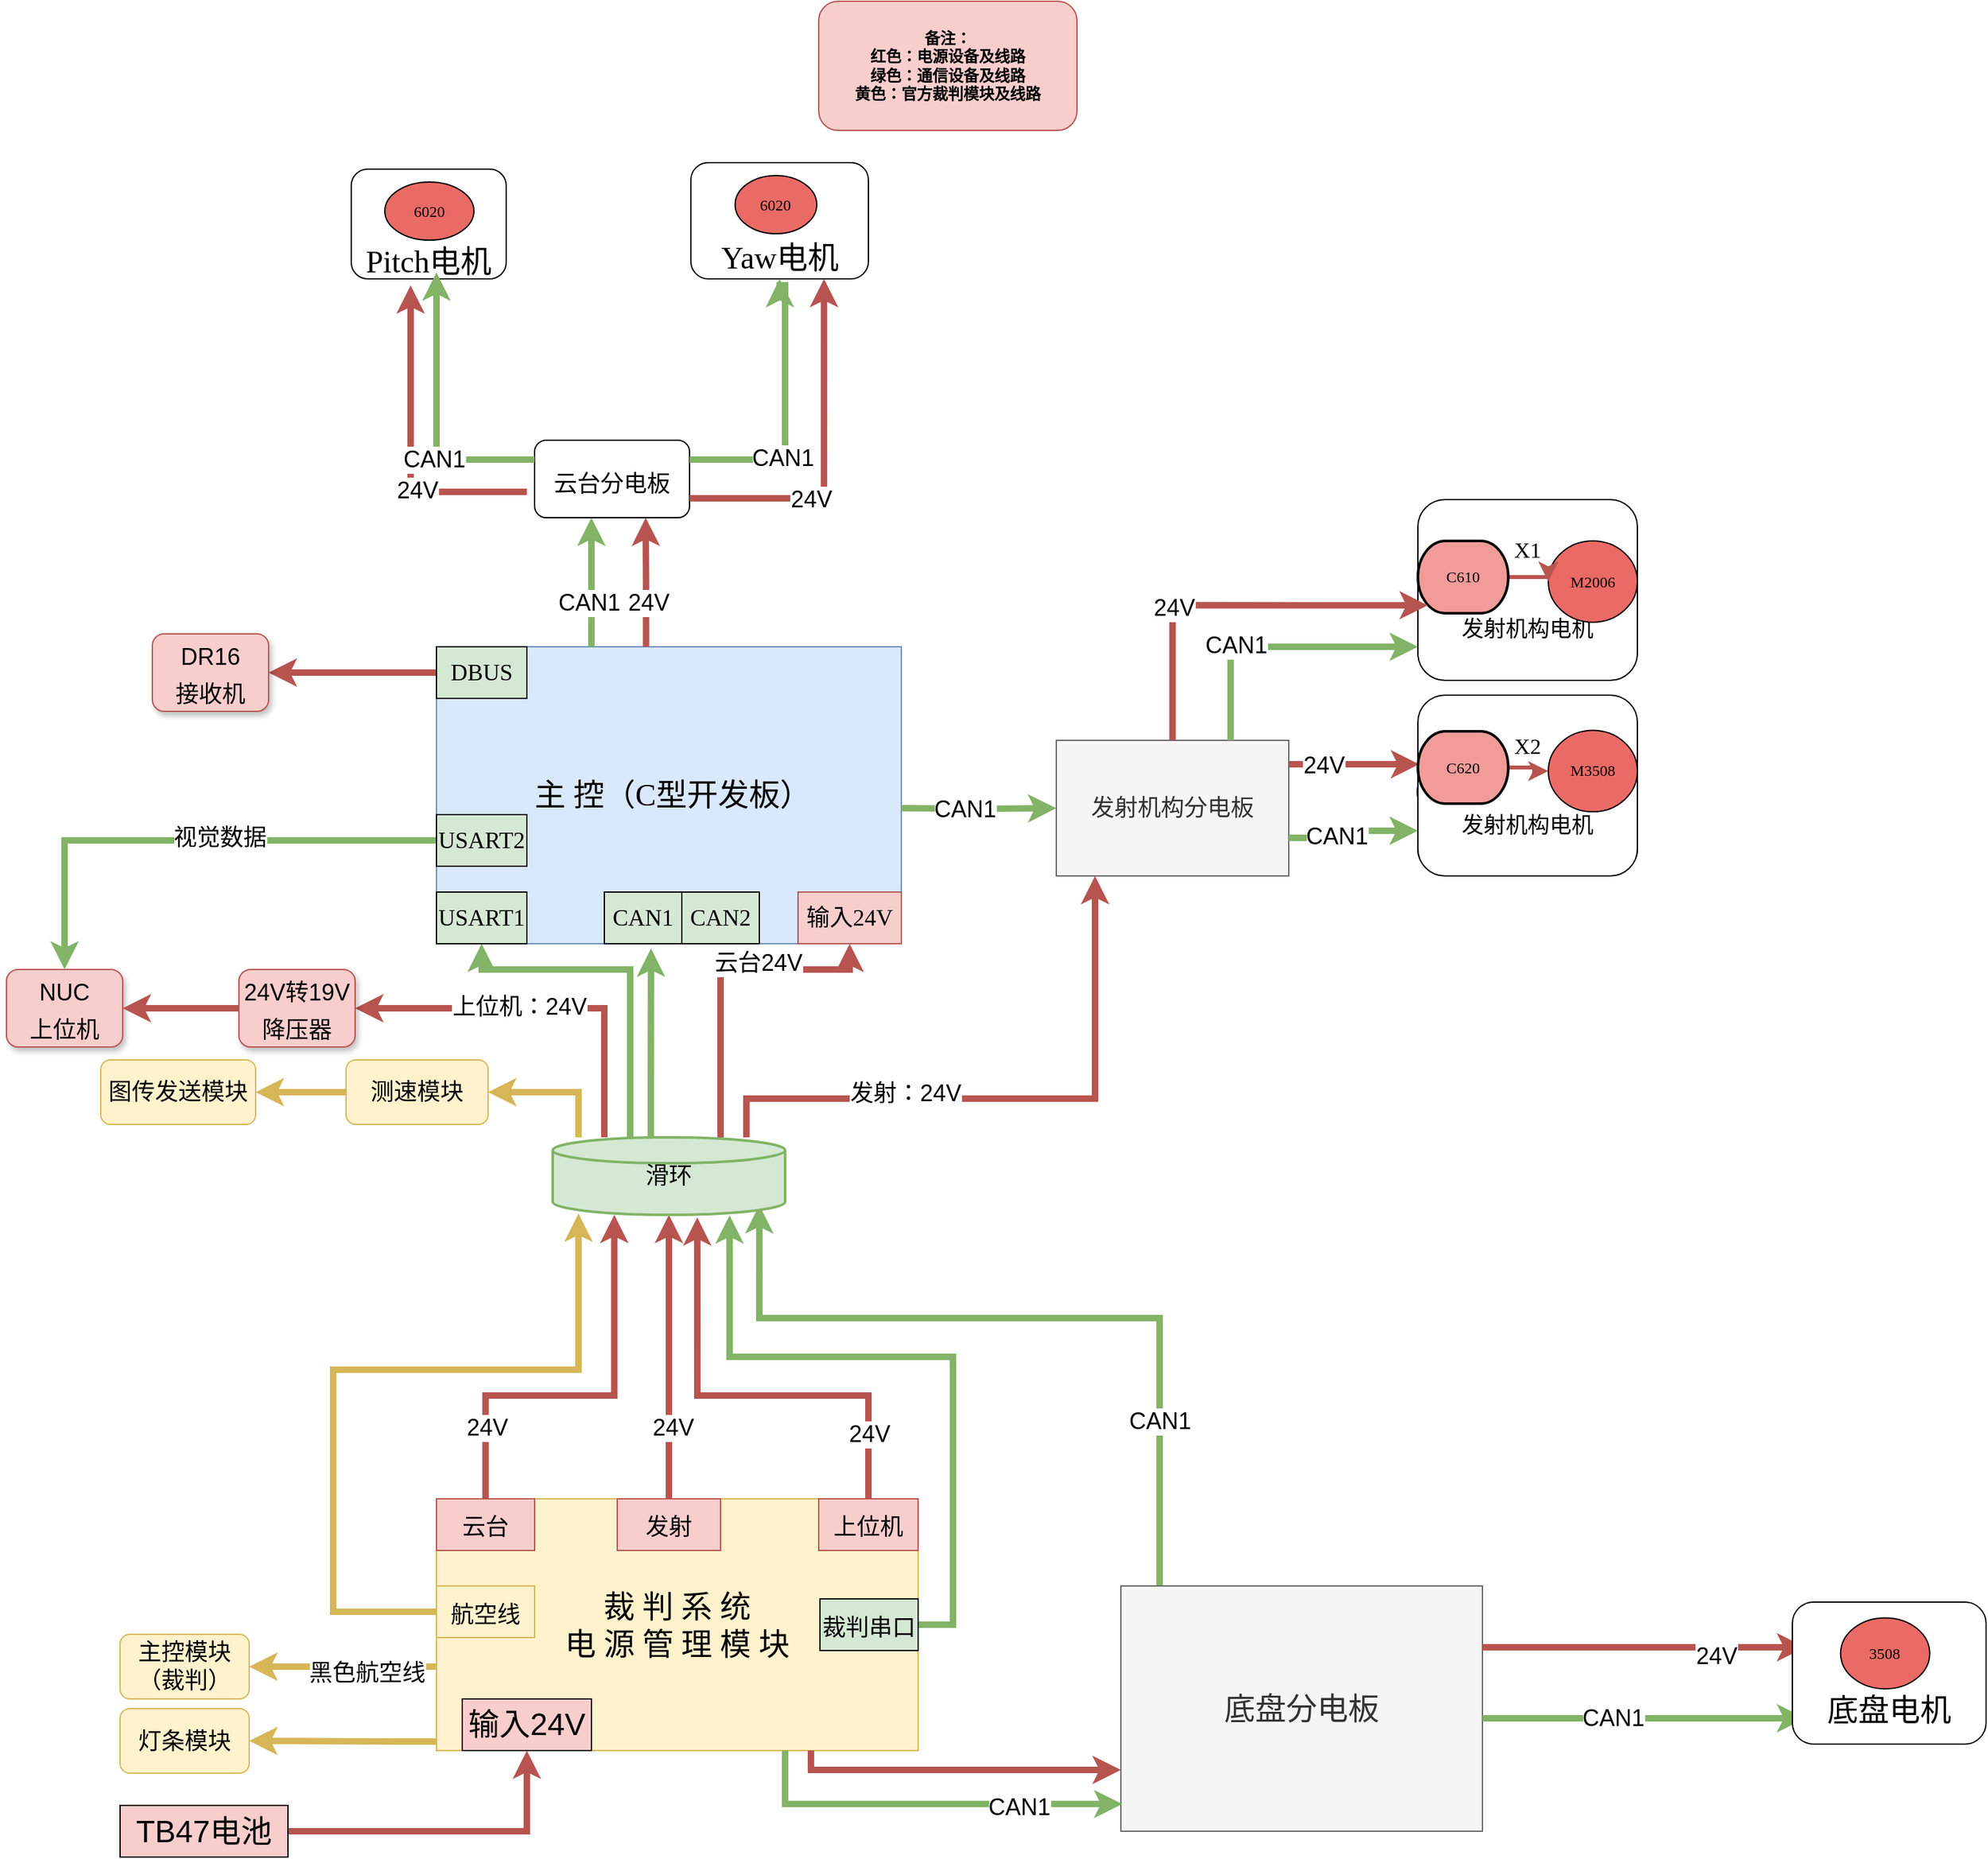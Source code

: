 <mxfile version="15.6.6" type="device"><diagram id="tVfhdfk63OI3X0aeYaNk" name="Page-1"><mxGraphModel dx="1221" dy="1850" grid="1" gridSize="10" guides="1" tooltips="1" connect="1" arrows="1" fold="1" page="1" pageScale="1" pageWidth="827" pageHeight="1169" math="0" shadow="0"><root><mxCell id="0"/><mxCell id="1" parent="0"/><mxCell id="qn-jRn1c4v7VKbT_ucUN-3" value="&lt;font face=&quot;Times New Roman&quot; style=&quot;font-size: 24px&quot;&gt;&amp;nbsp;主 控（C型开发板）&lt;/font&gt;" style="rounded=0;whiteSpace=wrap;html=1;fillColor=#dae8fc;strokeColor=#6c8ebf;" parent="1" vertex="1"><mxGeometry x="420" y="480" width="360" height="230" as="geometry"/></mxCell><mxCell id="qn-jRn1c4v7VKbT_ucUN-4" style="edgeStyle=orthogonalEdgeStyle;rounded=0;orthogonalLoop=1;jettySize=auto;html=1;entryX=1;entryY=0.5;entryDx=0;entryDy=0;fontSize=18;fillColor=#f8cecc;strokeColor=#b85450;strokeWidth=5;" parent="1" source="qn-jRn1c4v7VKbT_ucUN-5" target="qn-jRn1c4v7VKbT_ucUN-52" edge="1"><mxGeometry relative="1" as="geometry"/></mxCell><mxCell id="qn-jRn1c4v7VKbT_ucUN-5" value="&lt;font face=&quot;Times New Roman&quot; style=&quot;font-size: 18px&quot;&gt;DBUS&lt;/font&gt;" style="rounded=0;whiteSpace=wrap;html=1;fillColor=#D5E8D4;" parent="1" vertex="1"><mxGeometry x="420" y="480" width="70" height="40" as="geometry"/></mxCell><mxCell id="qn-jRn1c4v7VKbT_ucUN-6" style="edgeStyle=orthogonalEdgeStyle;rounded=0;orthogonalLoop=1;jettySize=auto;html=1;entryX=1;entryY=0.5;entryDx=0;entryDy=0;strokeWidth=5;fillColor=#fff2cc;strokeColor=#d6b656;" parent="1" source="qn-jRn1c4v7VKbT_ucUN-9" target="qn-jRn1c4v7VKbT_ucUN-20" edge="1"><mxGeometry relative="1" as="geometry"><Array as="points"><mxPoint x="390" y="1270"/><mxPoint x="390" y="1270"/></Array></mxGeometry></mxCell><mxCell id="qn-jRn1c4v7VKbT_ucUN-7" value="&lt;font style=&quot;font-size: 18px&quot;&gt;黑色航空线&lt;/font&gt;" style="text;html=1;resizable=0;points=[];align=center;verticalAlign=middle;labelBackgroundColor=#ffffff;" parent="qn-jRn1c4v7VKbT_ucUN-6" vertex="1" connectable="0"><mxGeometry x="-0.256" y="5" relative="1" as="geometry"><mxPoint as="offset"/></mxGeometry></mxCell><mxCell id="qn-jRn1c4v7VKbT_ucUN-8" style="edgeStyle=orthogonalEdgeStyle;rounded=0;orthogonalLoop=1;jettySize=auto;html=1;entryX=1;entryY=0.5;entryDx=0;entryDy=0;strokeWidth=5;fillColor=#fff2cc;strokeColor=#d6b656;" parent="1" source="qn-jRn1c4v7VKbT_ucUN-9" target="qn-jRn1c4v7VKbT_ucUN-21" edge="1"><mxGeometry relative="1" as="geometry"><Array as="points"><mxPoint x="390" y="1328"/><mxPoint x="390" y="1328"/></Array></mxGeometry></mxCell><mxCell id="qn-jRn1c4v7VKbT_ucUN-9" value="&lt;font style=&quot;font-size: 24px&quot;&gt;裁 判 系 统&lt;br&gt;电 源 管 理 模 块&lt;/font&gt;" style="rounded=0;whiteSpace=wrap;html=1;fontFamily=Times New Roman;fillColor=#fff2cc;strokeColor=#d6b656;" parent="1" vertex="1"><mxGeometry x="420" y="1140" width="373" height="195" as="geometry"/></mxCell><mxCell id="qn-jRn1c4v7VKbT_ucUN-12" style="edgeStyle=orthogonalEdgeStyle;rounded=0;orthogonalLoop=1;jettySize=auto;html=1;entryX=0.622;entryY=1.033;entryDx=0;entryDy=0;entryPerimeter=0;fontSize=18;strokeWidth=5;fillColor=#f8cecc;strokeColor=#b85450;" parent="1" source="qn-jRn1c4v7VKbT_ucUN-13" target="qn-jRn1c4v7VKbT_ucUN-49" edge="1"><mxGeometry relative="1" as="geometry"><Array as="points"><mxPoint x="755" y="1060"/><mxPoint x="622" y="1060"/></Array></mxGeometry></mxCell><mxCell id="qn-jRn1c4v7VKbT_ucUN-13" value="&lt;font style=&quot;font-size: 18px&quot;&gt;上位机&lt;/font&gt;" style="rounded=0;whiteSpace=wrap;html=1;fontFamily=Times New Roman;fontSize=24;fillColor=#f8cecc;strokeColor=#b85450;" parent="1" vertex="1"><mxGeometry x="716" y="1140" width="77" height="40" as="geometry"/></mxCell><mxCell id="qn-jRn1c4v7VKbT_ucUN-14" style="edgeStyle=orthogonalEdgeStyle;rounded=0;orthogonalLoop=1;jettySize=auto;html=1;entryX=0.5;entryY=1;entryDx=0;entryDy=0;entryPerimeter=0;fontSize=18;fillColor=#f8cecc;strokeColor=#b85450;strokeWidth=5;" parent="1" source="qn-jRn1c4v7VKbT_ucUN-15" target="qn-jRn1c4v7VKbT_ucUN-49" edge="1"><mxGeometry relative="1" as="geometry"/></mxCell><mxCell id="qn-jRn1c4v7VKbT_ucUN-15" value="&lt;font style=&quot;font-size: 18px&quot;&gt;发射&lt;/font&gt;" style="rounded=0;whiteSpace=wrap;html=1;fontFamily=Times New Roman;fontSize=24;fillColor=#f8cecc;strokeColor=#b85450;" parent="1" vertex="1"><mxGeometry x="560" y="1140" width="80" height="40" as="geometry"/></mxCell><mxCell id="qn-jRn1c4v7VKbT_ucUN-16" style="edgeStyle=orthogonalEdgeStyle;rounded=0;orthogonalLoop=1;jettySize=auto;html=1;entryX=0.265;entryY=1;entryDx=0;entryDy=0;entryPerimeter=0;fontSize=12;fillColor=#f8cecc;strokeColor=#b85450;strokeWidth=5;" parent="1" source="qn-jRn1c4v7VKbT_ucUN-19" target="qn-jRn1c4v7VKbT_ucUN-49" edge="1"><mxGeometry relative="1" as="geometry"><Array as="points"><mxPoint x="458" y="1060"/><mxPoint x="558" y="1060"/></Array></mxGeometry></mxCell><mxCell id="qn-jRn1c4v7VKbT_ucUN-17" value="24V" style="edgeLabel;html=1;align=center;verticalAlign=middle;resizable=0;points=[];fontSize=18;" parent="qn-jRn1c4v7VKbT_ucUN-16" vertex="1" connectable="0"><mxGeometry x="-0.702" y="-1" relative="1" as="geometry"><mxPoint x="107" y="-200" as="offset"/></mxGeometry></mxCell><mxCell id="qn-jRn1c4v7VKbT_ucUN-18" value="24V" style="edgeLabel;html=1;align=center;verticalAlign=middle;resizable=0;points=[];fontSize=18;" parent="qn-jRn1c4v7VKbT_ucUN-16" vertex="1" connectable="0"><mxGeometry x="-0.656" y="-1" relative="1" as="geometry"><mxPoint as="offset"/></mxGeometry></mxCell><mxCell id="qn-jRn1c4v7VKbT_ucUN-19" value="&lt;font style=&quot;font-size: 18px&quot;&gt;云台&lt;/font&gt;" style="rounded=0;whiteSpace=wrap;html=1;fontFamily=Times New Roman;fontSize=24;fillColor=#f8cecc;strokeColor=#b85450;" parent="1" vertex="1"><mxGeometry x="420" y="1140" width="76" height="40" as="geometry"/></mxCell><mxCell id="qn-jRn1c4v7VKbT_ucUN-20" value="&lt;font style=&quot;font-size: 18px&quot;&gt;主控模块（裁判）&lt;/font&gt;" style="rounded=1;whiteSpace=wrap;html=1;fontFamily=Times New Roman;fontSize=12;fillColor=#fff2cc;strokeColor=#d6b656;" parent="1" vertex="1"><mxGeometry x="175" y="1245" width="100" height="50" as="geometry"/></mxCell><mxCell id="qn-jRn1c4v7VKbT_ucUN-21" value="&lt;font style=&quot;font-size: 18px&quot;&gt;灯条模块&lt;/font&gt;" style="rounded=1;whiteSpace=wrap;html=1;fontFamily=Times New Roman;fontSize=12;fillColor=#fff2cc;strokeColor=#d6b656;" parent="1" vertex="1"><mxGeometry x="175" y="1302.5" width="100" height="50" as="geometry"/></mxCell><mxCell id="qn-jRn1c4v7VKbT_ucUN-22" style="edgeStyle=orthogonalEdgeStyle;rounded=0;orthogonalLoop=1;jettySize=auto;html=1;entryX=0.973;entryY=1;entryDx=0;entryDy=0;entryPerimeter=0;strokeWidth=5;fillColor=#d5e8d4;strokeColor=#82b366;" parent="1" source="qn-jRn1c4v7VKbT_ucUN-36" edge="1"><mxGeometry relative="1" as="geometry"><mxPoint x="1070.1" y="1200" as="sourcePoint"/><mxPoint x="670.049" y="912.5" as="targetPoint"/><Array as="points"><mxPoint x="980" y="1000"/><mxPoint x="670" y="1000"/></Array></mxGeometry></mxCell><mxCell id="qn-jRn1c4v7VKbT_ucUN-23" value="&lt;font style=&quot;font-size: 18px&quot;&gt;CAN1&lt;/font&gt;" style="edgeLabel;html=1;align=center;verticalAlign=middle;resizable=0;points=[];" parent="qn-jRn1c4v7VKbT_ucUN-22" vertex="1" connectable="0"><mxGeometry x="-0.664" y="-3" relative="1" as="geometry"><mxPoint x="-3" y="-26" as="offset"/></mxGeometry></mxCell><mxCell id="qn-jRn1c4v7VKbT_ucUN-36" value="底盘分电板" style="rounded=0;whiteSpace=wrap;html=1;fontSize=24;fillColor=#f5f5f5;strokeColor=#666666;fontColor=#333333;" parent="1" vertex="1"><mxGeometry x="950" y="1207.5" width="280" height="190" as="geometry"/></mxCell><mxCell id="qn-jRn1c4v7VKbT_ucUN-37" value="输入24V" style="rounded=0;whiteSpace=wrap;html=1;fontSize=24;fillColor=#F8CECC;" parent="1" vertex="1"><mxGeometry x="440" y="1295" width="100" height="40" as="geometry"/></mxCell><mxCell id="qn-jRn1c4v7VKbT_ucUN-38" style="edgeStyle=orthogonalEdgeStyle;rounded=0;orthogonalLoop=1;jettySize=auto;html=1;entryX=0.5;entryY=1;entryDx=0;entryDy=0;strokeWidth=5;fillColor=#f8cecc;strokeColor=#b85450;" parent="1" source="qn-jRn1c4v7VKbT_ucUN-39" target="qn-jRn1c4v7VKbT_ucUN-37" edge="1"><mxGeometry relative="1" as="geometry"/></mxCell><mxCell id="qn-jRn1c4v7VKbT_ucUN-39" value="TB47电池" style="rounded=0;whiteSpace=wrap;html=1;fontSize=24;fillColor=#F8CECC;" parent="1" vertex="1"><mxGeometry x="175" y="1377.5" width="130" height="40" as="geometry"/></mxCell><mxCell id="qn-jRn1c4v7VKbT_ucUN-40" style="edgeStyle=orthogonalEdgeStyle;rounded=0;orthogonalLoop=1;jettySize=auto;html=1;entryX=1;entryY=0.5;entryDx=0;entryDy=0;fontSize=18;strokeWidth=5;fillColor=#f8cecc;strokeColor=#b85450;" parent="1" source="qn-jRn1c4v7VKbT_ucUN-49" target="qn-jRn1c4v7VKbT_ucUN-69" edge="1"><mxGeometry relative="1" as="geometry"><Array as="points"><mxPoint x="550" y="760"/></Array></mxGeometry></mxCell><mxCell id="qn-jRn1c4v7VKbT_ucUN-41" value="上位机：24V" style="edgeLabel;html=1;align=center;verticalAlign=middle;resizable=0;points=[];fontSize=18;" parent="qn-jRn1c4v7VKbT_ucUN-40" vertex="1" connectable="0"><mxGeometry x="0.135" y="-1" relative="1" as="geometry"><mxPoint as="offset"/></mxGeometry></mxCell><mxCell id="qn-jRn1c4v7VKbT_ucUN-42" style="edgeStyle=orthogonalEdgeStyle;rounded=0;orthogonalLoop=1;jettySize=auto;html=1;entryX=0.603;entryY=1.092;entryDx=0;entryDy=0;entryPerimeter=0;fontSize=18;strokeWidth=5;fillColor=#d5e8d4;strokeColor=#82b366;" parent="1" source="qn-jRn1c4v7VKbT_ucUN-49" target="qn-jRn1c4v7VKbT_ucUN-62" edge="1"><mxGeometry relative="1" as="geometry"><Array as="points"><mxPoint x="586" y="820"/><mxPoint x="586" y="820"/></Array></mxGeometry></mxCell><mxCell id="qn-jRn1c4v7VKbT_ucUN-44" style="edgeStyle=orthogonalEdgeStyle;rounded=0;orthogonalLoop=1;jettySize=auto;html=1;fontSize=18;strokeWidth=5;fillColor=#f8cecc;strokeColor=#b85450;" parent="1" source="qn-jRn1c4v7VKbT_ucUN-49" target="qn-jRn1c4v7VKbT_ucUN-98" edge="1"><mxGeometry relative="1" as="geometry"><mxPoint x="930.0" y="650" as="targetPoint"/><Array as="points"><mxPoint x="660" y="830"/><mxPoint x="930" y="830"/></Array></mxGeometry></mxCell><mxCell id="qn-jRn1c4v7VKbT_ucUN-45" value="发射：24V" style="edgeLabel;html=1;align=center;verticalAlign=middle;resizable=0;points=[];fontSize=18;" parent="qn-jRn1c4v7VKbT_ucUN-44" vertex="1" connectable="0"><mxGeometry x="-0.353" y="4" relative="1" as="geometry"><mxPoint as="offset"/></mxGeometry></mxCell><mxCell id="qn-jRn1c4v7VKbT_ucUN-46" style="edgeStyle=orthogonalEdgeStyle;rounded=0;orthogonalLoop=1;jettySize=auto;html=1;entryX=0.5;entryY=1;entryDx=0;entryDy=0;strokeWidth=5;fillColor=#d5e8d4;strokeColor=#82b366;" parent="1" source="qn-jRn1c4v7VKbT_ucUN-49" target="qn-jRn1c4v7VKbT_ucUN-75" edge="1"><mxGeometry relative="1" as="geometry"><Array as="points"><mxPoint x="570" y="730"/><mxPoint x="455" y="730"/></Array></mxGeometry></mxCell><mxCell id="qn-jRn1c4v7VKbT_ucUN-47" style="edgeStyle=orthogonalEdgeStyle;rounded=0;orthogonalLoop=1;jettySize=auto;html=1;entryX=0.5;entryY=1;entryDx=0;entryDy=0;strokeWidth=5;fillColor=#f8cecc;strokeColor=#b85450;" parent="1" source="qn-jRn1c4v7VKbT_ucUN-49" target="qn-jRn1c4v7VKbT_ucUN-61" edge="1"><mxGeometry relative="1" as="geometry"><Array as="points"><mxPoint x="640" y="730"/><mxPoint x="740" y="730"/></Array></mxGeometry></mxCell><mxCell id="qn-jRn1c4v7VKbT_ucUN-48" value="&lt;font style=&quot;font-size: 18px&quot;&gt;云台24V&lt;/font&gt;" style="text;html=1;resizable=0;points=[];align=center;verticalAlign=middle;labelBackgroundColor=#ffffff;" parent="qn-jRn1c4v7VKbT_ucUN-47" vertex="1" connectable="0"><mxGeometry x="0.04" y="-29" relative="1" as="geometry"><mxPoint x="29" y="-34" as="offset"/></mxGeometry></mxCell><mxCell id="qn-jRn1c4v7VKbT_ucUN-49" value="&lt;font style=&quot;font-size: 18px&quot;&gt;滑环&lt;/font&gt;" style="strokeWidth=2;html=1;shape=mxgraph.flowchart.database;whiteSpace=wrap;fillColor=#d5e8d4;strokeColor=#82b366;" parent="1" vertex="1"><mxGeometry x="510" y="860" width="180" height="60" as="geometry"/></mxCell><mxCell id="qn-jRn1c4v7VKbT_ucUN-50" value="24V" style="edgeLabel;html=1;align=center;verticalAlign=middle;resizable=0;points=[];fontSize=18;" parent="1" vertex="1" connectable="0"><mxGeometry x="566" y="1080" as="geometry"><mxPoint x="37" y="5" as="offset"/></mxGeometry></mxCell><mxCell id="qn-jRn1c4v7VKbT_ucUN-51" value="24V" style="edgeLabel;html=1;align=center;verticalAlign=middle;resizable=0;points=[];fontSize=18;" parent="1" vertex="1" connectable="0"><mxGeometry x="754.5" y="1090" as="geometry"/></mxCell><mxCell id="qn-jRn1c4v7VKbT_ucUN-52" value="&lt;font style=&quot;font-size: 18px&quot;&gt;DR16&lt;br&gt;接收机&lt;/font&gt;" style="rounded=1;whiteSpace=wrap;html=1;fontSize=24;fillColor=#f8cecc;shadow=1;strokeColor=#b85450;" parent="1" vertex="1"><mxGeometry x="200" y="470" width="90" height="60" as="geometry"/></mxCell><mxCell id="qn-jRn1c4v7VKbT_ucUN-53" style="edgeStyle=orthogonalEdgeStyle;rounded=0;orthogonalLoop=1;jettySize=auto;html=1;fontSize=18;strokeWidth=5;fillColor=#d5e8d4;strokeColor=#82b366;" parent="1" target="qn-jRn1c4v7VKbT_ucUN-98" edge="1"><mxGeometry relative="1" as="geometry"><mxPoint x="780" y="605" as="sourcePoint"/><mxPoint x="897.83" y="604.975" as="targetPoint"/></mxGeometry></mxCell><mxCell id="qn-jRn1c4v7VKbT_ucUN-54" value="CAN1" style="edgeLabel;html=1;align=center;verticalAlign=middle;resizable=0;points=[];fontSize=18;" parent="qn-jRn1c4v7VKbT_ucUN-53" vertex="1" connectable="0"><mxGeometry x="-0.186" relative="1" as="geometry"><mxPoint as="offset"/></mxGeometry></mxCell><mxCell id="qn-jRn1c4v7VKbT_ucUN-59" style="edgeStyle=orthogonalEdgeStyle;rounded=0;orthogonalLoop=1;jettySize=auto;html=1;fontSize=12;entryX=0.115;entryY=0.983;entryDx=0;entryDy=0;entryPerimeter=0;fillColor=#fff2cc;strokeColor=#d6b656;strokeWidth=5;" parent="1" source="qn-jRn1c4v7VKbT_ucUN-60" target="qn-jRn1c4v7VKbT_ucUN-49" edge="1"><mxGeometry relative="1" as="geometry"><mxPoint x="350" y="930" as="targetPoint"/><Array as="points"><mxPoint x="340" y="1228"/><mxPoint x="340" y="1040"/><mxPoint x="530" y="1040"/><mxPoint x="530" y="919"/></Array></mxGeometry></mxCell><mxCell id="qn-jRn1c4v7VKbT_ucUN-60" value="&lt;span style=&quot;font-size: 18px&quot;&gt;航空线&lt;/span&gt;" style="rounded=0;whiteSpace=wrap;html=1;fontFamily=Times New Roman;fontSize=24;fillColor=#fff2cc;strokeColor=#d6b656;" parent="1" vertex="1"><mxGeometry x="420" y="1207.5" width="76" height="40" as="geometry"/></mxCell><mxCell id="qn-jRn1c4v7VKbT_ucUN-61" value="&lt;font style=&quot;font-size: 18px&quot;&gt;输入24V&lt;/font&gt;" style="rounded=0;whiteSpace=wrap;html=1;fontFamily=Times New Roman;fillColor=#f8cecc;strokeColor=#b85450;" parent="1" vertex="1"><mxGeometry x="700" y="670" width="80" height="40" as="geometry"/></mxCell><mxCell id="qn-jRn1c4v7VKbT_ucUN-62" value="&lt;font style=&quot;font-size: 18px&quot;&gt;CAN1&lt;/font&gt;" style="rounded=0;whiteSpace=wrap;html=1;fontFamily=Times New Roman;fillColor=#D5E8D4;" parent="1" vertex="1"><mxGeometry x="550" y="670" width="60" height="40" as="geometry"/></mxCell><mxCell id="qn-jRn1c4v7VKbT_ucUN-63" style="edgeStyle=orthogonalEdgeStyle;rounded=0;orthogonalLoop=1;jettySize=auto;html=1;entryX=0.761;entryY=1.006;entryDx=0;entryDy=0;entryPerimeter=0;fontSize=18;strokeWidth=5;fillColor=#d5e8d4;strokeColor=#82b366;" parent="1" source="qn-jRn1c4v7VKbT_ucUN-64" target="qn-jRn1c4v7VKbT_ucUN-49" edge="1"><mxGeometry relative="1" as="geometry"><Array as="points"><mxPoint x="820" y="1238"/><mxPoint x="820" y="1030"/><mxPoint x="647" y="1030"/></Array></mxGeometry></mxCell><mxCell id="qn-jRn1c4v7VKbT_ucUN-64" value="&lt;span style=&quot;font-size: 18px&quot;&gt;裁判串口&lt;/span&gt;" style="rounded=0;whiteSpace=wrap;html=1;fontFamily=Times New Roman;fontSize=24;fillColor=#D5E8D4;" parent="1" vertex="1"><mxGeometry x="717" y="1217.5" width="76" height="40" as="geometry"/></mxCell><mxCell id="qn-jRn1c4v7VKbT_ucUN-67" value="&lt;span style=&quot;font-size: 18px&quot;&gt;NUC&lt;br&gt;上位机&lt;/span&gt;" style="rounded=1;whiteSpace=wrap;html=1;fontSize=24;fillColor=#f8cecc;shadow=1;strokeColor=#b85450;" parent="1" vertex="1"><mxGeometry x="87" y="730" width="90" height="60" as="geometry"/></mxCell><mxCell id="qn-jRn1c4v7VKbT_ucUN-68" value="" style="edgeStyle=orthogonalEdgeStyle;rounded=0;orthogonalLoop=1;jettySize=auto;html=1;fontSize=18;fillColor=#f8cecc;strokeColor=#b85450;strokeWidth=5;" parent="1" source="qn-jRn1c4v7VKbT_ucUN-69" target="qn-jRn1c4v7VKbT_ucUN-67" edge="1"><mxGeometry relative="1" as="geometry"/></mxCell><mxCell id="qn-jRn1c4v7VKbT_ucUN-69" value="&lt;span style=&quot;font-size: 18px&quot;&gt;24V转19V&lt;br&gt;降压器&lt;/span&gt;" style="rounded=1;whiteSpace=wrap;html=1;fontSize=24;fillColor=#f8cecc;shadow=1;strokeColor=#b85450;" parent="1" vertex="1"><mxGeometry x="267" y="730" width="90" height="60" as="geometry"/></mxCell><mxCell id="qn-jRn1c4v7VKbT_ucUN-70" style="edgeStyle=orthogonalEdgeStyle;rounded=0;orthogonalLoop=1;jettySize=auto;html=1;entryX=1;entryY=0.5;entryDx=0;entryDy=0;fontSize=18;fillColor=#fff2cc;strokeColor=#d6b656;strokeWidth=5;" parent="1" source="qn-jRn1c4v7VKbT_ucUN-71" target="qn-jRn1c4v7VKbT_ucUN-72" edge="1"><mxGeometry relative="1" as="geometry"/></mxCell><mxCell id="qn-jRn1c4v7VKbT_ucUN-71" value="&lt;span style=&quot;font-size: 18px&quot;&gt;测速模块&lt;/span&gt;" style="rounded=1;whiteSpace=wrap;html=1;fontFamily=Times New Roman;fontSize=12;fillColor=#fff2cc;strokeColor=#d6b656;" parent="1" vertex="1"><mxGeometry x="350" y="800" width="110" height="50" as="geometry"/></mxCell><mxCell id="qn-jRn1c4v7VKbT_ucUN-72" value="&lt;font style=&quot;font-size: 18px&quot;&gt;图传发送模块&lt;/font&gt;" style="rounded=1;whiteSpace=wrap;html=1;fontFamily=Times New Roman;fontSize=12;fillColor=#fff2cc;strokeColor=#d6b656;" parent="1" vertex="1"><mxGeometry x="160" y="800" width="120" height="50" as="geometry"/></mxCell><mxCell id="qn-jRn1c4v7VKbT_ucUN-73" style="edgeStyle=orthogonalEdgeStyle;rounded=0;orthogonalLoop=1;jettySize=auto;html=1;entryX=1;entryY=0.5;entryDx=0;entryDy=0;fontSize=18;strokeWidth=5;fillColor=#fff2cc;strokeColor=#d6b656;" parent="1" target="qn-jRn1c4v7VKbT_ucUN-71" edge="1"><mxGeometry relative="1" as="geometry"><Array as="points"><mxPoint x="530" y="825"/></Array><mxPoint x="530" y="860" as="sourcePoint"/></mxGeometry></mxCell><mxCell id="qn-jRn1c4v7VKbT_ucUN-74" value="&lt;font style=&quot;font-size: 18px&quot;&gt;CAN2&lt;/font&gt;" style="rounded=0;whiteSpace=wrap;html=1;fontFamily=Times New Roman;fillColor=#D5E8D4;" parent="1" vertex="1"><mxGeometry x="610" y="670" width="60" height="40" as="geometry"/></mxCell><mxCell id="qn-jRn1c4v7VKbT_ucUN-75" value="&lt;font face=&quot;Times New Roman&quot;&gt;&lt;span style=&quot;font-size: 18px&quot;&gt;USART1&lt;/span&gt;&lt;/font&gt;" style="rounded=0;whiteSpace=wrap;html=1;fillColor=#D5E8D4;" parent="1" vertex="1"><mxGeometry x="420" y="670" width="70" height="40" as="geometry"/></mxCell><mxCell id="qn-jRn1c4v7VKbT_ucUN-76" value="" style="edgeStyle=orthogonalEdgeStyle;rounded=0;orthogonalLoop=1;jettySize=auto;html=1;entryX=-0.014;entryY=0.69;entryDx=0;entryDy=0;entryPerimeter=0;fontSize=18;strokeWidth=5;fillColor=#d5e8d4;strokeColor=#82b366;endArrow=none;" parent="1" edge="1"><mxGeometry relative="1" as="geometry"><mxPoint x="1230" y="1262.5" as="sourcePoint"/><mxPoint x="1229.16" y="1263.2" as="targetPoint"/></mxGeometry></mxCell><mxCell id="qn-jRn1c4v7VKbT_ucUN-80" value="" style="group" parent="1" vertex="1" connectable="0"><mxGeometry x="1180" y="552.5" width="170" height="140" as="geometry"/></mxCell><mxCell id="qn-jRn1c4v7VKbT_ucUN-81" value="&lt;font style=&quot;font-size: 17px&quot;&gt;X2&lt;br&gt;&lt;br&gt;发射结构电机&lt;/font&gt;" style="rounded=1;whiteSpace=wrap;html=1;fontFamily=Times New Roman;" parent="qn-jRn1c4v7VKbT_ucUN-80" vertex="1"><mxGeometry width="170" height="100" as="geometry"/></mxCell><mxCell id="qn-jRn1c4v7VKbT_ucUN-82" value="M3508" style="ellipse;whiteSpace=wrap;html=1;fontFamily=Times New Roman;fillColor=#EA6B66;" parent="qn-jRn1c4v7VKbT_ucUN-80" vertex="1"><mxGeometry x="101" y="19.5" width="69" height="45" as="geometry"/></mxCell><mxCell id="qn-jRn1c4v7VKbT_ucUN-83" style="edgeStyle=orthogonalEdgeStyle;rounded=0;orthogonalLoop=1;jettySize=auto;html=1;entryX=0;entryY=0.5;entryDx=0;entryDy=0;fontSize=24;fillColor=#f8cecc;strokeColor=#b85450;strokeWidth=3;" parent="qn-jRn1c4v7VKbT_ucUN-80" source="qn-jRn1c4v7VKbT_ucUN-84" target="qn-jRn1c4v7VKbT_ucUN-82" edge="1"><mxGeometry relative="1" as="geometry"/></mxCell><mxCell id="qn-jRn1c4v7VKbT_ucUN-84" value="C620" style="strokeWidth=2;html=1;shape=mxgraph.flowchart.terminator;whiteSpace=wrap;fontFamily=Times New Roman;fillColor=#F19C99;" parent="qn-jRn1c4v7VKbT_ucUN-80" vertex="1"><mxGeometry y="20" width="70" height="40" as="geometry"/></mxCell><mxCell id="qn-jRn1c4v7VKbT_ucUN-85" style="edgeStyle=orthogonalEdgeStyle;rounded=0;orthogonalLoop=1;jettySize=auto;html=1;entryX=0;entryY=0.185;entryDx=0;entryDy=0;entryPerimeter=0;fontSize=18;strokeWidth=5;fillColor=#f8cecc;strokeColor=#b85450;" parent="qn-jRn1c4v7VKbT_ucUN-80" edge="1"><mxGeometry relative="1" as="geometry"><mxPoint x="-111.25" y="18.5" as="sourcePoint"/><mxPoint x="1" y="18.5" as="targetPoint"/><Array as="points"><mxPoint x="-79" y="18.5"/><mxPoint x="-79" y="18.5"/></Array></mxGeometry></mxCell><mxCell id="qn-jRn1c4v7VKbT_ucUN-86" value="24V" style="edgeLabel;html=1;align=center;verticalAlign=middle;resizable=0;points=[];fontSize=18;" parent="qn-jRn1c4v7VKbT_ucUN-85" vertex="1" connectable="0"><mxGeometry x="-0.319" y="-1" relative="1" as="geometry"><mxPoint as="offset"/></mxGeometry></mxCell><mxCell id="qn-jRn1c4v7VKbT_ucUN-87" value="" style="group" parent="qn-jRn1c4v7VKbT_ucUN-80" vertex="1" connectable="0"><mxGeometry y="-35" width="170" height="140" as="geometry"/></mxCell><mxCell id="qn-jRn1c4v7VKbT_ucUN-88" value="&lt;font style=&quot;font-size: 17px&quot;&gt;X2&lt;br&gt;&lt;br&gt;&lt;br&gt;发射机构电机&lt;/font&gt;" style="rounded=1;whiteSpace=wrap;html=1;fontFamily=Times New Roman;" parent="qn-jRn1c4v7VKbT_ucUN-87" vertex="1"><mxGeometry width="170" height="140" as="geometry"/></mxCell><mxCell id="qn-jRn1c4v7VKbT_ucUN-89" value="M3508" style="ellipse;whiteSpace=wrap;html=1;fontFamily=Times New Roman;fillColor=#EA6B66;" parent="qn-jRn1c4v7VKbT_ucUN-87" vertex="1"><mxGeometry x="101" y="27.3" width="69" height="63.0" as="geometry"/></mxCell><mxCell id="qn-jRn1c4v7VKbT_ucUN-90" style="edgeStyle=orthogonalEdgeStyle;rounded=0;orthogonalLoop=1;jettySize=auto;html=1;entryX=0;entryY=0.5;entryDx=0;entryDy=0;fontSize=24;fillColor=#f8cecc;strokeColor=#b85450;strokeWidth=3;" parent="qn-jRn1c4v7VKbT_ucUN-87" source="qn-jRn1c4v7VKbT_ucUN-91" target="qn-jRn1c4v7VKbT_ucUN-89" edge="1"><mxGeometry relative="1" as="geometry"/></mxCell><mxCell id="qn-jRn1c4v7VKbT_ucUN-91" value="C620" style="strokeWidth=2;html=1;shape=mxgraph.flowchart.terminator;whiteSpace=wrap;fontFamily=Times New Roman;fillColor=#F19C99;" parent="qn-jRn1c4v7VKbT_ucUN-87" vertex="1"><mxGeometry y="28" width="70" height="56" as="geometry"/></mxCell><mxCell id="qn-jRn1c4v7VKbT_ucUN-92" value="" style="group;fontColor=default;" parent="1" vertex="1" connectable="0"><mxGeometry x="354" y="110" width="120" height="85" as="geometry"/></mxCell><mxCell id="qn-jRn1c4v7VKbT_ucUN-93" value="&lt;font style=&quot;font-size: 24px&quot;&gt;&lt;br&gt;&lt;br&gt;Pitch电机&lt;/font&gt;" style="rounded=1;whiteSpace=wrap;html=1;fontFamily=Times New Roman;" parent="qn-jRn1c4v7VKbT_ucUN-92" vertex="1"><mxGeometry width="120" height="85" as="geometry"/></mxCell><mxCell id="qn-jRn1c4v7VKbT_ucUN-94" value="6020" style="ellipse;whiteSpace=wrap;html=1;fontFamily=Times New Roman;fillColor=#EA6B66;" parent="qn-jRn1c4v7VKbT_ucUN-92" vertex="1"><mxGeometry x="26" y="10" width="69" height="45" as="geometry"/></mxCell><mxCell id="qn-jRn1c4v7VKbT_ucUN-95" style="edgeStyle=orthogonalEdgeStyle;rounded=0;orthogonalLoop=1;jettySize=auto;html=1;fontSize=18;strokeWidth=5;fillColor=#d5e8d4;strokeColor=#82b366;" parent="1" source="qn-jRn1c4v7VKbT_ucUN-97" target="qn-jRn1c4v7VKbT_ucUN-67" edge="1"><mxGeometry relative="1" as="geometry"/></mxCell><mxCell id="qn-jRn1c4v7VKbT_ucUN-96" value="视觉数据" style="edgeLabel;html=1;align=center;verticalAlign=middle;resizable=0;points=[];fontSize=18;" parent="qn-jRn1c4v7VKbT_ucUN-95" vertex="1" connectable="0"><mxGeometry x="-0.134" y="-2" relative="1" as="geometry"><mxPoint as="offset"/></mxGeometry></mxCell><mxCell id="qn-jRn1c4v7VKbT_ucUN-97" value="&lt;font face=&quot;Times New Roman&quot;&gt;&lt;span style=&quot;font-size: 18px&quot;&gt;USART2&lt;/span&gt;&lt;/font&gt;" style="rounded=0;whiteSpace=wrap;html=1;fillColor=#D5E8D4;" parent="1" vertex="1"><mxGeometry x="420" y="610" width="70" height="40" as="geometry"/></mxCell><mxCell id="qn-jRn1c4v7VKbT_ucUN-98" value="&lt;font style=&quot;font-size: 18px&quot;&gt;发射机构分电板&lt;/font&gt;" style="rounded=0;whiteSpace=wrap;html=1;fontFamily=Times New Roman;fillColor=#f5f5f5;strokeColor=#666666;fontColor=#333333;" parent="1" vertex="1"><mxGeometry x="900" y="552.5" width="180" height="105" as="geometry"/></mxCell><mxCell id="qn-jRn1c4v7VKbT_ucUN-99" style="edgeStyle=orthogonalEdgeStyle;rounded=0;orthogonalLoop=1;jettySize=auto;html=1;entryX=0;entryY=0.75;entryDx=0;entryDy=0;fontSize=18;strokeWidth=5;fillColor=#d5e8d4;strokeColor=#82b366;" parent="1" source="qn-jRn1c4v7VKbT_ucUN-98" target="qn-jRn1c4v7VKbT_ucUN-88" edge="1"><mxGeometry relative="1" as="geometry"><Array as="points"><mxPoint x="1124" y="628"/></Array></mxGeometry></mxCell><mxCell id="qn-jRn1c4v7VKbT_ucUN-100" value="CAN1" style="edgeLabel;html=1;align=center;verticalAlign=middle;resizable=0;points=[];fontSize=18;" parent="qn-jRn1c4v7VKbT_ucUN-99" vertex="1" connectable="0"><mxGeometry x="-0.301" y="2" relative="1" as="geometry"><mxPoint y="1" as="offset"/></mxGeometry></mxCell><mxCell id="qn-jRn1c4v7VKbT_ucUN-142" style="edgeStyle=orthogonalEdgeStyle;rounded=0;orthogonalLoop=1;jettySize=auto;html=1;entryX=0;entryY=0.75;entryDx=0;entryDy=0;strokeWidth=5;fillColor=#f8cecc;strokeColor=#b85450;labelBackgroundColor=default;fontColor=default;" parent="1" source="qn-jRn1c4v7VKbT_ucUN-9" target="qn-jRn1c4v7VKbT_ucUN-36" edge="1"><mxGeometry relative="1" as="geometry"><Array as="points"><mxPoint x="710" y="1350"/></Array><mxPoint x="683" y="1491" as="sourcePoint"/></mxGeometry></mxCell><mxCell id="qn-jRn1c4v7VKbT_ucUN-143" style="edgeStyle=orthogonalEdgeStyle;rounded=0;orthogonalLoop=1;jettySize=auto;html=1;entryX=0.004;entryY=0.889;entryDx=0;entryDy=0;entryPerimeter=0;strokeWidth=5;fillColor=#d5e8d4;strokeColor=#82b366;labelBackgroundColor=default;fontColor=default;" parent="1" source="qn-jRn1c4v7VKbT_ucUN-9" target="qn-jRn1c4v7VKbT_ucUN-36" edge="1"><mxGeometry relative="1" as="geometry"><Array as="points"><mxPoint x="690" y="1376"/></Array><mxPoint x="690" y="1350" as="sourcePoint"/></mxGeometry></mxCell><mxCell id="qn-jRn1c4v7VKbT_ucUN-144" value="&lt;font style=&quot;font-size: 18px&quot;&gt;CAN1&lt;/font&gt;" style="text;html=1;resizable=0;points=[];align=center;verticalAlign=middle;labelBackgroundColor=#ffffff;" parent="qn-jRn1c4v7VKbT_ucUN-143" vertex="1" connectable="0"><mxGeometry x="0.467" y="-2" relative="1" as="geometry"><mxPoint as="offset"/></mxGeometry></mxCell><mxCell id="qn-jRn1c4v7VKbT_ucUN-147" value="&lt;b&gt;备注：&lt;br&gt;红色：电源设备及线路&lt;br&gt;绿色：通信设备及线路&lt;br&gt;黄色：官方裁判模块及线路&lt;/b&gt;" style="rounded=1;whiteSpace=wrap;html=1;fillColor=#f8cecc;strokeColor=#b85450;fontColor=default;" parent="1" vertex="1"><mxGeometry x="716" y="-20" width="200" height="100" as="geometry"/></mxCell><mxCell id="qn-jRn1c4v7VKbT_ucUN-149" value="&lt;font style=&quot;font-size: 17px&quot;&gt;X1&lt;br&gt;&lt;br&gt;&lt;br&gt;发射机构电机&lt;/font&gt;" style="rounded=1;whiteSpace=wrap;html=1;fontFamily=Times New Roman;" parent="1" vertex="1"><mxGeometry x="1180" y="366" width="170" height="140" as="geometry"/></mxCell><mxCell id="qn-jRn1c4v7VKbT_ucUN-153" style="edgeStyle=orthogonalEdgeStyle;rounded=0;orthogonalLoop=1;jettySize=auto;html=1;exitX=0.5;exitY=1;exitDx=0;exitDy=0;" parent="1" source="qn-jRn1c4v7VKbT_ucUN-149" target="qn-jRn1c4v7VKbT_ucUN-149" edge="1"><mxGeometry relative="1" as="geometry"/></mxCell><mxCell id="qn-jRn1c4v7VKbT_ucUN-154" value="" style="group" parent="1" vertex="1" connectable="0"><mxGeometry x="1180" y="370" width="170" height="140" as="geometry"/></mxCell><mxCell id="qn-jRn1c4v7VKbT_ucUN-155" value="M2006" style="ellipse;whiteSpace=wrap;html=1;fontFamily=Times New Roman;fillColor=#EA6B66;" parent="qn-jRn1c4v7VKbT_ucUN-154" vertex="1"><mxGeometry x="101" y="28.0" width="69" height="63.0" as="geometry"/></mxCell><mxCell id="qn-jRn1c4v7VKbT_ucUN-156" style="edgeStyle=orthogonalEdgeStyle;rounded=0;orthogonalLoop=1;jettySize=auto;html=1;entryX=0;entryY=0.5;entryDx=0;entryDy=0;fontSize=24;fillColor=#f8cecc;strokeColor=#b85450;strokeWidth=3;" parent="qn-jRn1c4v7VKbT_ucUN-154" source="qn-jRn1c4v7VKbT_ucUN-157" target="qn-jRn1c4v7VKbT_ucUN-155" edge="1"><mxGeometry relative="1" as="geometry"><Array as="points"><mxPoint x="101" y="56"/></Array></mxGeometry></mxCell><mxCell id="qn-jRn1c4v7VKbT_ucUN-157" value="C610" style="strokeWidth=2;html=1;shape=mxgraph.flowchart.terminator;whiteSpace=wrap;fontFamily=Times New Roman;fillColor=#F19C99;" parent="qn-jRn1c4v7VKbT_ucUN-154" vertex="1"><mxGeometry y="28" width="70" height="56" as="geometry"/></mxCell><mxCell id="qn-jRn1c4v7VKbT_ucUN-158" style="edgeStyle=orthogonalEdgeStyle;rounded=0;orthogonalLoop=1;jettySize=auto;html=1;entryX=0.11;entryY=0.89;entryDx=0;entryDy=0;entryPerimeter=0;fontSize=18;strokeWidth=5;fillColor=#f8cecc;strokeColor=#b85450;exitX=0.5;exitY=0;exitDx=0;exitDy=0;labelBackgroundColor=default;fontColor=default;" parent="1" source="qn-jRn1c4v7VKbT_ucUN-98" target="qn-jRn1c4v7VKbT_ucUN-157" edge="1"><mxGeometry relative="1" as="geometry"><mxPoint x="1078.75" y="581" as="sourcePoint"/><mxPoint x="1191.0" y="581" as="targetPoint"/><Array as="points"><mxPoint x="990" y="448"/></Array></mxGeometry></mxCell><mxCell id="qn-jRn1c4v7VKbT_ucUN-159" value="24V" style="edgeLabel;html=1;align=center;verticalAlign=middle;resizable=0;points=[];fontSize=18;" parent="qn-jRn1c4v7VKbT_ucUN-158" vertex="1" connectable="0"><mxGeometry x="-0.319" y="-1" relative="1" as="geometry"><mxPoint as="offset"/></mxGeometry></mxCell><mxCell id="qn-jRn1c4v7VKbT_ucUN-160" style="edgeStyle=orthogonalEdgeStyle;rounded=0;orthogonalLoop=1;jettySize=auto;html=1;fontSize=18;strokeWidth=5;fillColor=#d5e8d4;strokeColor=#82b366;exitX=0.75;exitY=0;exitDx=0;exitDy=0;labelBackgroundColor=default;fontColor=default;" parent="1" source="qn-jRn1c4v7VKbT_ucUN-98" edge="1"><mxGeometry relative="1" as="geometry"><Array as="points"><mxPoint x="1035" y="480"/></Array><mxPoint x="1090" y="638" as="sourcePoint"/><mxPoint x="1180" y="480" as="targetPoint"/></mxGeometry></mxCell><mxCell id="qn-jRn1c4v7VKbT_ucUN-161" value="CAN1" style="edgeLabel;html=1;align=center;verticalAlign=middle;resizable=0;points=[];fontSize=18;" parent="qn-jRn1c4v7VKbT_ucUN-160" vertex="1" connectable="0"><mxGeometry x="-0.301" y="2" relative="1" as="geometry"><mxPoint y="1" as="offset"/></mxGeometry></mxCell><mxCell id="qn-jRn1c4v7VKbT_ucUN-164" style="edgeStyle=orthogonalEdgeStyle;rounded=0;orthogonalLoop=1;jettySize=auto;html=1;strokeWidth=5;fillColor=#f8cecc;strokeColor=#b85450;labelBackgroundColor=default;fontColor=default;exitX=1;exitY=0.25;exitDx=0;exitDy=0;" parent="1" source="qn-jRn1c4v7VKbT_ucUN-36" edge="1"><mxGeometry relative="1" as="geometry"><Array as="points"/><mxPoint x="1270" y="1350.04" as="sourcePoint"/><mxPoint x="1480" y="1255" as="targetPoint"/></mxGeometry></mxCell><mxCell id="qn-jRn1c4v7VKbT_ucUN-165" value="&lt;font style=&quot;font-size: 18px&quot;&gt;24V&lt;/font&gt;" style="text;html=1;resizable=0;points=[];align=center;verticalAlign=middle;labelBackgroundColor=#ffffff;" parent="qn-jRn1c4v7VKbT_ucUN-164" vertex="1" connectable="0"><mxGeometry x="0.445" y="-6" relative="1" as="geometry"><mxPoint as="offset"/></mxGeometry></mxCell><mxCell id="qn-jRn1c4v7VKbT_ucUN-166" style="edgeStyle=orthogonalEdgeStyle;rounded=0;orthogonalLoop=1;jettySize=auto;html=1;strokeWidth=5;fillColor=#d5e8d4;strokeColor=#82b366;labelBackgroundColor=default;fontColor=default;" parent="1" edge="1"><mxGeometry relative="1" as="geometry"><Array as="points"><mxPoint x="1460" y="1310"/><mxPoint x="1460" y="1310"/></Array><mxPoint x="1230" y="1310" as="sourcePoint"/><mxPoint x="1480" y="1310" as="targetPoint"/></mxGeometry></mxCell><mxCell id="qn-jRn1c4v7VKbT_ucUN-167" value="&lt;font style=&quot;font-size: 18px&quot;&gt;CAN1&lt;/font&gt;" style="text;html=1;resizable=0;points=[];align=center;verticalAlign=middle;labelBackgroundColor=#ffffff;" parent="qn-jRn1c4v7VKbT_ucUN-166" vertex="1" connectable="0"><mxGeometry x="0.152" y="4" relative="1" as="geometry"><mxPoint x="-43" y="4" as="offset"/></mxGeometry></mxCell><mxCell id="qn-jRn1c4v7VKbT_ucUN-171" value="" style="group;fontColor=default;" parent="1" vertex="1" connectable="0"><mxGeometry x="1470" y="1220" width="150" height="110" as="geometry"/></mxCell><mxCell id="qn-jRn1c4v7VKbT_ucUN-172" value="&lt;font style=&quot;font-size: 24px&quot;&gt;&lt;br&gt;&lt;br&gt;底盘电机&lt;/font&gt;" style="rounded=1;whiteSpace=wrap;html=1;fontFamily=Times New Roman;" parent="qn-jRn1c4v7VKbT_ucUN-171" vertex="1"><mxGeometry width="150" height="110.0" as="geometry"/></mxCell><mxCell id="qn-jRn1c4v7VKbT_ucUN-173" value="3508" style="ellipse;whiteSpace=wrap;html=1;fontFamily=Times New Roman;fillColor=#EA6B66;" parent="qn-jRn1c4v7VKbT_ucUN-171" vertex="1"><mxGeometry x="37.364" y="12.222" width="69" height="55.0" as="geometry"/></mxCell><mxCell id="qn-jRn1c4v7VKbT_ucUN-174" value="" style="group;fontColor=default;" parent="1" vertex="1" connectable="0"><mxGeometry x="617" y="105" width="137.5" height="90" as="geometry"/></mxCell><mxCell id="qn-jRn1c4v7VKbT_ucUN-175" value="&lt;font style=&quot;font-size: 24px&quot;&gt;&lt;br&gt;&lt;br&gt;Yaw电机&lt;/font&gt;" style="rounded=1;whiteSpace=wrap;html=1;fontFamily=Times New Roman;" parent="qn-jRn1c4v7VKbT_ucUN-174" vertex="1"><mxGeometry width="137.5" height="90" as="geometry"/></mxCell><mxCell id="qn-jRn1c4v7VKbT_ucUN-176" value="6020" style="ellipse;whiteSpace=wrap;html=1;fontFamily=Times New Roman;fillColor=#EA6B66;" parent="qn-jRn1c4v7VKbT_ucUN-174" vertex="1"><mxGeometry x="34.25" y="10" width="63.25" height="45" as="geometry"/></mxCell><mxCell id="qn-jRn1c4v7VKbT_ucUN-178" style="edgeStyle=orthogonalEdgeStyle;rounded=0;orthogonalLoop=1;jettySize=auto;html=1;fontSize=18;strokeWidth=5;fillColor=#d5e8d4;strokeColor=#82b366;exitX=0.75;exitY=0;exitDx=0;exitDy=0;labelBackgroundColor=default;fontColor=default;" parent="1" edge="1"><mxGeometry relative="1" as="geometry"><Array as="points"><mxPoint x="540" y="407.5"/></Array><mxPoint x="540" y="480" as="sourcePoint"/><mxPoint x="540" y="380" as="targetPoint"/></mxGeometry></mxCell><mxCell id="qn-jRn1c4v7VKbT_ucUN-179" value="CAN1" style="edgeLabel;html=1;align=center;verticalAlign=middle;resizable=0;points=[];fontSize=18;" parent="qn-jRn1c4v7VKbT_ucUN-178" vertex="1" connectable="0"><mxGeometry x="-0.301" y="2" relative="1" as="geometry"><mxPoint y="1" as="offset"/></mxGeometry></mxCell><mxCell id="qn-jRn1c4v7VKbT_ucUN-180" style="edgeStyle=orthogonalEdgeStyle;rounded=0;orthogonalLoop=1;jettySize=auto;html=1;fontSize=18;strokeWidth=5;fillColor=#f8cecc;strokeColor=#b85450;exitX=0.5;exitY=0;exitDx=0;exitDy=0;labelBackgroundColor=default;fontColor=default;" parent="1" edge="1"><mxGeometry relative="1" as="geometry"><mxPoint x="582.3" y="480" as="sourcePoint"/><mxPoint x="582" y="380" as="targetPoint"/><Array as="points"><mxPoint x="582" y="430"/><mxPoint x="582" y="430"/></Array></mxGeometry></mxCell><mxCell id="qn-jRn1c4v7VKbT_ucUN-181" value="24V" style="edgeLabel;html=1;align=center;verticalAlign=middle;resizable=0;points=[];fontSize=18;" parent="qn-jRn1c4v7VKbT_ucUN-180" vertex="1" connectable="0"><mxGeometry x="-0.319" y="-1" relative="1" as="geometry"><mxPoint as="offset"/></mxGeometry></mxCell><mxCell id="qn-jRn1c4v7VKbT_ucUN-182" value="&lt;font style=&quot;font-size: 18px&quot;&gt;云台分电板&lt;/font&gt;" style="rounded=1;whiteSpace=wrap;html=1;labelBackgroundColor=default;fontSize=28;fontColor=default;strokeColor=default;fillColor=default;" parent="1" vertex="1"><mxGeometry x="496" y="320" width="120" height="60" as="geometry"/></mxCell><mxCell id="qn-jRn1c4v7VKbT_ucUN-183" style="edgeStyle=orthogonalEdgeStyle;rounded=0;orthogonalLoop=1;jettySize=auto;html=1;fontSize=18;strokeWidth=5;fillColor=#f8cecc;strokeColor=#b85450;labelBackgroundColor=default;fontColor=default;" parent="1" edge="1"><mxGeometry relative="1" as="geometry"><mxPoint x="490" y="360" as="sourcePoint"/><mxPoint x="400" y="200" as="targetPoint"/><Array as="points"><mxPoint x="400" y="360"/></Array></mxGeometry></mxCell><mxCell id="qn-jRn1c4v7VKbT_ucUN-184" value="24V" style="edgeLabel;html=1;align=center;verticalAlign=middle;resizable=0;points=[];fontSize=18;" parent="qn-jRn1c4v7VKbT_ucUN-183" vertex="1" connectable="0"><mxGeometry x="-0.319" y="-1" relative="1" as="geometry"><mxPoint as="offset"/></mxGeometry></mxCell><mxCell id="qn-jRn1c4v7VKbT_ucUN-185" style="edgeStyle=orthogonalEdgeStyle;rounded=0;orthogonalLoop=1;jettySize=auto;html=1;fontSize=18;strokeWidth=5;fillColor=#d5e8d4;strokeColor=#82b366;exitX=0;exitY=0.25;exitDx=0;exitDy=0;labelBackgroundColor=default;fontColor=default;" parent="1" source="qn-jRn1c4v7VKbT_ucUN-182" edge="1"><mxGeometry relative="1" as="geometry"><Array as="points"><mxPoint x="420" y="335"/><mxPoint x="420" y="195"/></Array><mxPoint x="450" y="342.5" as="sourcePoint"/><mxPoint x="420" y="190" as="targetPoint"/></mxGeometry></mxCell><mxCell id="qn-jRn1c4v7VKbT_ucUN-186" value="CAN1" style="edgeLabel;html=1;align=center;verticalAlign=middle;resizable=0;points=[];fontSize=18;" parent="qn-jRn1c4v7VKbT_ucUN-185" vertex="1" connectable="0"><mxGeometry x="-0.301" y="2" relative="1" as="geometry"><mxPoint y="1" as="offset"/></mxGeometry></mxCell><mxCell id="qn-jRn1c4v7VKbT_ucUN-187" style="edgeStyle=orthogonalEdgeStyle;rounded=0;orthogonalLoop=1;jettySize=auto;html=1;entryX=0.75;entryY=1;entryDx=0;entryDy=0;fontSize=18;strokeWidth=5;fillColor=#f8cecc;strokeColor=#b85450;exitX=1;exitY=0.75;exitDx=0;exitDy=0;labelBackgroundColor=default;fontColor=default;" parent="1" source="qn-jRn1c4v7VKbT_ucUN-182" target="qn-jRn1c4v7VKbT_ucUN-175" edge="1"><mxGeometry relative="1" as="geometry"><mxPoint x="660" y="380" as="sourcePoint"/><mxPoint x="857.7" y="275.34" as="targetPoint"/><Array as="points"><mxPoint x="720" y="365"/></Array></mxGeometry></mxCell><mxCell id="qn-jRn1c4v7VKbT_ucUN-188" value="24V" style="edgeLabel;html=1;align=center;verticalAlign=middle;resizable=0;points=[];fontSize=18;" parent="qn-jRn1c4v7VKbT_ucUN-187" vertex="1" connectable="0"><mxGeometry x="-0.319" y="-1" relative="1" as="geometry"><mxPoint as="offset"/></mxGeometry></mxCell><mxCell id="qn-jRn1c4v7VKbT_ucUN-189" style="edgeStyle=orthogonalEdgeStyle;rounded=0;orthogonalLoop=1;jettySize=auto;html=1;fontSize=18;strokeWidth=5;fillColor=#d5e8d4;strokeColor=#82b366;exitX=1;exitY=0.25;exitDx=0;exitDy=0;labelBackgroundColor=default;fontColor=default;entryX=0.5;entryY=1;entryDx=0;entryDy=0;" parent="1" source="qn-jRn1c4v7VKbT_ucUN-182" target="qn-jRn1c4v7VKbT_ucUN-175" edge="1"><mxGeometry relative="1" as="geometry"><Array as="points"><mxPoint x="690" y="335"/><mxPoint x="690" y="200"/><mxPoint x="686" y="200"/></Array><mxPoint x="667.5" y="342.5" as="sourcePoint"/><mxPoint x="668" y="200" as="targetPoint"/></mxGeometry></mxCell><mxCell id="qn-jRn1c4v7VKbT_ucUN-190" value="CAN1" style="edgeLabel;html=1;align=center;verticalAlign=middle;resizable=0;points=[];fontSize=18;" parent="qn-jRn1c4v7VKbT_ucUN-189" vertex="1" connectable="0"><mxGeometry x="-0.301" y="2" relative="1" as="geometry"><mxPoint y="1" as="offset"/></mxGeometry></mxCell></root></mxGraphModel></diagram></mxfile>
